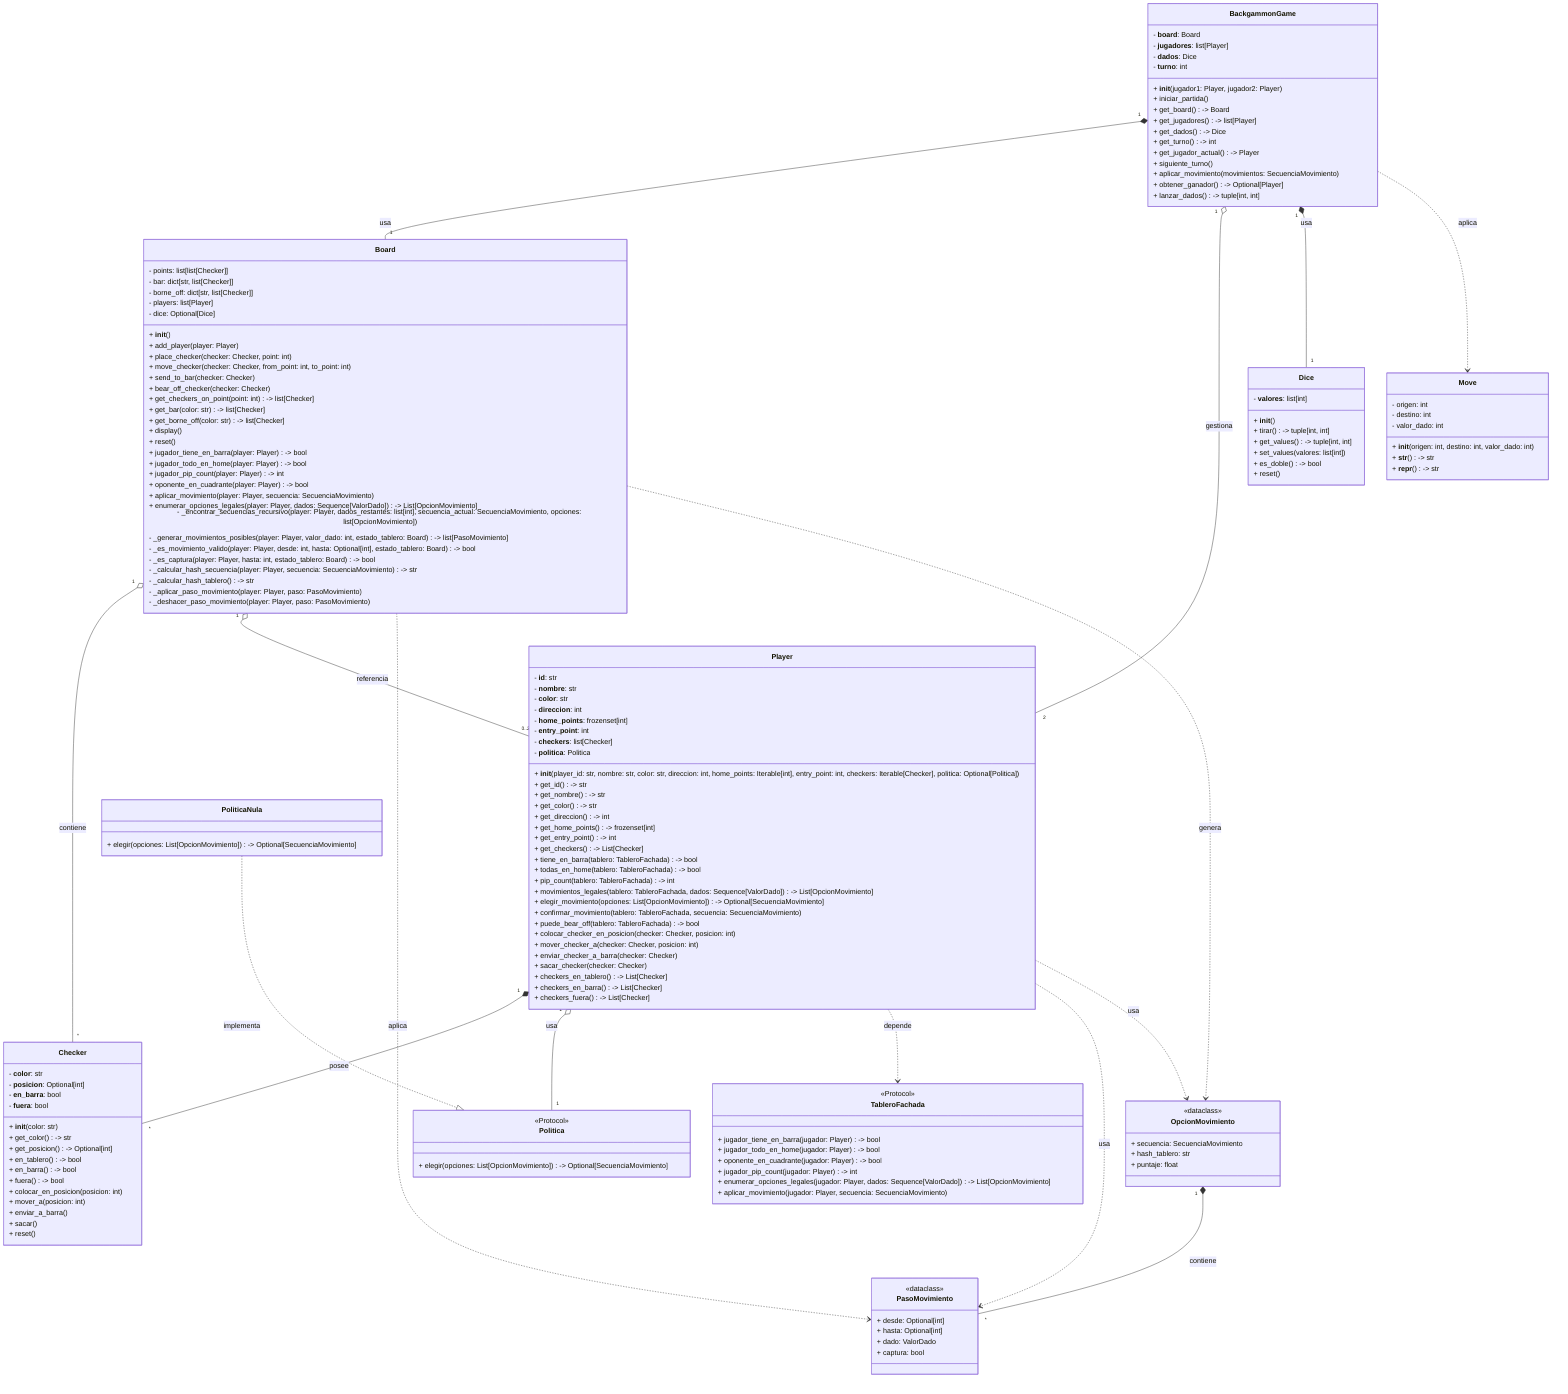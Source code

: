 classDiagram
    class Player {
        - __id__: str
        - __nombre__: str
        - __color__: str
        - __direccion__: int
        - __home_points__: frozenset[int]
        - __entry_point__: int
        - __checkers__: list[Checker]
        - __politica__: Politica
        + __init__(player_id: str, nombre: str, color: str, direccion: int, home_points: Iterable[int], entry_point: int, checkers: Iterable[Checker], politica: Optional[Politica])
        + get_id() -> str
        + get_nombre() -> str
        + get_color() -> str
        + get_direccion() -> int
        + get_home_points() -> frozenset[int]
        + get_entry_point() -> int
        + get_checkers() -> List[Checker]
        + tiene_en_barra(tablero: TableroFachada) -> bool
        + todas_en_home(tablero: TableroFachada) -> bool
        + pip_count(tablero: TableroFachada) -> int
        + movimientos_legales(tablero: TableroFachada, dados: Sequence[ValorDado]) -> List[OpcionMovimiento]
        + elegir_movimiento(opciones: List[OpcionMovimiento]) -> Optional[SecuenciaMovimiento]
        + confirmar_movimiento(tablero: TableroFachada, secuencia: SecuenciaMovimiento)
        + puede_bear_off(tablero: TableroFachada) -> bool
        + colocar_checker_en_posicion(checker: Checker, posicion: int)
        + mover_checker_a(checker: Checker, posicion: int)
        + enviar_checker_a_barra(checker: Checker)
        + sacar_checker(checker: Checker)
        + checkers_en_tablero() -> List[Checker]
        + checkers_en_barra() -> List[Checker]
        + checkers_fuera() -> List[Checker]
    }

    class Checker {
        - __color__: str
        - __posicion__: Optional[int]
        - __en_barra__: bool
        - __fuera__: bool
        + __init__(color: str)
        + get_color() -> str
        + get_posicion() -> Optional[int]
        + en_tablero() -> bool
        + en_barra() -> bool
        + fuera() -> bool
        + colocar_en_posicion(posicion: int)
        + mover_a(posicion: int)
        + enviar_a_barra()
        + sacar()
        + reset()
    }

    class Dice {
        - __valores__: list[int]
        + __init__()
        + tirar() -> tuple[int, int]
        + get_values() -> tuple[int, int]
        + set_values(valores: list[int])
        + es_doble() -> bool
        + reset()
    }

    class Move {
        - origen: int
        - destino: int
        - valor_dado: int
        + __init__(origen: int, destino: int, valor_dado: int)
        + __str__() -> str
        + __repr__() -> str
    }

    class PasoMovimiento {
        <<dataclass>>
        + desde: Optional[int]
        + hasta: Optional[int]
        + dado: ValorDado
        + captura: bool
    }

    class OpcionMovimiento {
        <<dataclass>>
        + secuencia: SecuenciaMovimiento
        + hash_tablero: str
        + puntaje: float
    }

    class Board {
        - points: list[list[Checker]]
        - bar: dict[str, list[Checker]]
        - borne_off: dict[str, list[Checker]]
        - players: list[Player]
        - dice: Optional[Dice]
        + __init__()
        + add_player(player: Player)
        + place_checker(checker: Checker, point: int)
        + move_checker(checker: Checker, from_point: int, to_point: int)
        + send_to_bar(checker: Checker)
        + bear_off_checker(checker: Checker)
        + get_checkers_on_point(point: int) -> list[Checker]
        + get_bar(color: str) -> list[Checker]
        + get_borne_off(color: str) -> list[Checker]
        + display()
        + reset()
        + jugador_tiene_en_barra(player: Player) -> bool
        + jugador_todo_en_home(player: Player) -> bool
        + jugador_pip_count(player: Player) -> int
        + oponente_en_cuadrante(player: Player) -> bool
        + aplicar_movimiento(player: Player, secuencia: SecuenciaMovimiento)
        + enumerar_opciones_legales(player: Player, dados: Sequence[ValorDado]) -> List[OpcionMovimiento]
        - _encontrar_secuencias_recursivo(player: Player, dados_restantes: list[int], secuencia_actual: SecuenciaMovimiento, opciones: list[OpcionMovimiento])
        - _generar_movimientos_posibles(player: Player, valor_dado: int, estado_tablero: Board) -> list[PasoMovimiento]
        - _es_movimiento_valido(player: Player, desde: int, hasta: Optional[int], estado_tablero: Board) -> bool
        - _es_captura(player: Player, hasta: int, estado_tablero: Board) -> bool
        - _calcular_hash_secuencia(player: Player, secuencia: SecuenciaMovimiento) -> str
        - _calcular_hash_tablero() -> str
        - _aplicar_paso_movimiento(player: Player, paso: PasoMovimiento)
        - _deshacer_paso_movimiento(player: Player, paso: PasoMovimiento)
    }

    class BackgammonGame {
        - __board__: Board
        - __jugadores__: list[Player]
        - __dados__: Dice
        - __turno__: int
        + __init__(jugador1: Player, jugador2: Player)
        + iniciar_partida()
        + get_board() -> Board
        + get_jugadores() -> list[Player]
        + get_dados() -> Dice
        + get_turno() -> int
        + get_jugador_actual() -> Player
        + siguiente_turno()
        + aplicar_movimiento(movimientos: SecuenciaMovimiento)
        + obtener_ganador() -> Optional[Player]
        + lanzar_dados() -> tuple[int, int]
    }

    class TableroFachada {
        <<Protocol>>
        + jugador_tiene_en_barra(jugador: Player) -> bool
        + jugador_todo_en_home(jugador: Player) -> bool
        + oponente_en_cuadrante(jugador: Player) -> bool
        + jugador_pip_count(jugador: Player) -> int
        + enumerar_opciones_legales(jugador: Player, dados: Sequence[ValorDado]) -> List[OpcionMovimiento]
        + aplicar_movimiento(jugador: Player, secuencia: SecuenciaMovimiento)
    }

    class Politica {
        <<Protocol>>
        + elegir(opciones: List[OpcionMovimiento]) -> Optional[SecuenciaMovimiento]
    }

    class PoliticaNula {
        + elegir(opciones: List[OpcionMovimiento]) -> Optional[SecuenciaMovimiento]
    }

    Player "1" *-- "*" Checker : posee
    Player "1" o-- "1" Politica : usa
    Board "1" o-- "*" Checker : contiene
    Board "1" o-- "0..2" Player : referencia
    BackgammonGame "1" *-- "1" Board : usa
    BackgammonGame "1" o-- "2" Player : gestiona
    BackgammonGame "1" *-- "1" Dice : usa
    Board ..> PasoMovimiento : aplica
    Board ..> OpcionMovimiento : genera
    Player ..> TableroFachada : depende
    Player ..> PasoMovimiento : usa
    Player ..> OpcionMovimiento : usa
    PoliticaNula ..|> Politica : implementa
    OpcionMovimiento "1" *-- "*" PasoMovimiento : contiene
    BackgammonGame ..> Move : aplica